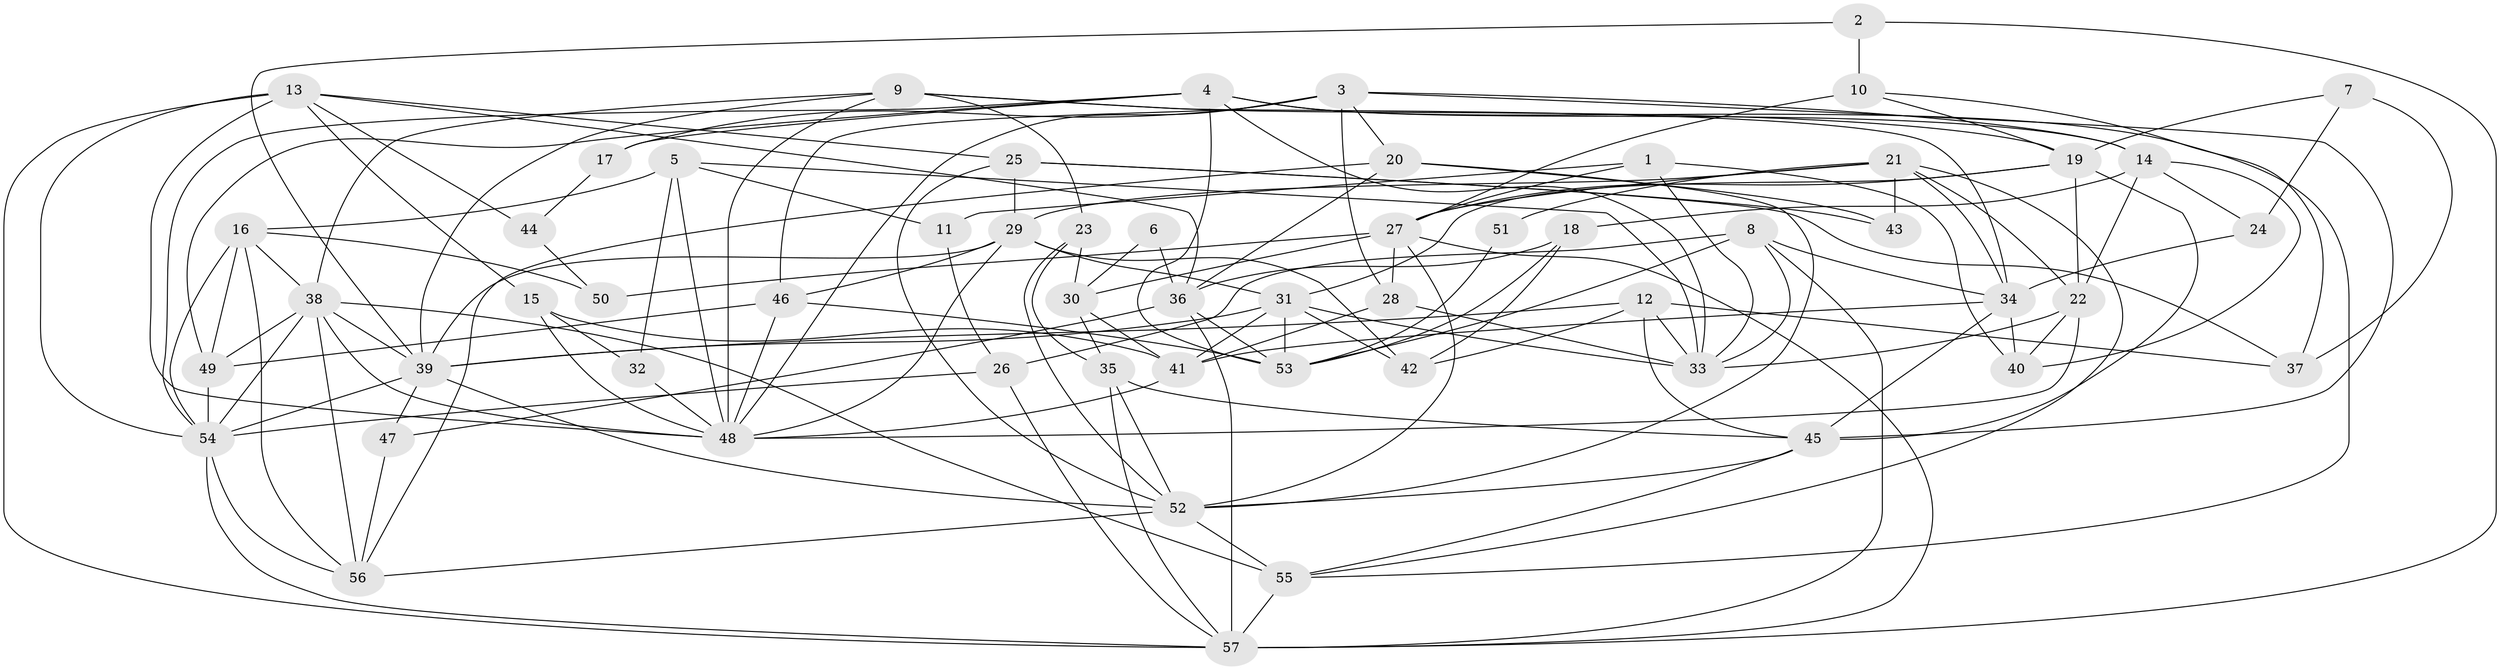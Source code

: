 // original degree distribution, {5: 0.21238938053097345, 4: 0.2743362831858407, 3: 0.25663716814159293, 2: 0.13274336283185842, 6: 0.09734513274336283, 8: 0.017699115044247787, 9: 0.008849557522123894}
// Generated by graph-tools (version 1.1) at 2025/01/03/09/25 03:01:58]
// undirected, 57 vertices, 155 edges
graph export_dot {
graph [start="1"]
  node [color=gray90,style=filled];
  1;
  2;
  3;
  4;
  5;
  6;
  7;
  8;
  9;
  10;
  11;
  12;
  13;
  14;
  15;
  16;
  17;
  18;
  19;
  20;
  21;
  22;
  23;
  24;
  25;
  26;
  27;
  28;
  29;
  30;
  31;
  32;
  33;
  34;
  35;
  36;
  37;
  38;
  39;
  40;
  41;
  42;
  43;
  44;
  45;
  46;
  47;
  48;
  49;
  50;
  51;
  52;
  53;
  54;
  55;
  56;
  57;
  1 -- 11 [weight=1.0];
  1 -- 27 [weight=1.0];
  1 -- 33 [weight=1.0];
  1 -- 40 [weight=1.0];
  2 -- 10 [weight=1.0];
  2 -- 39 [weight=1.0];
  2 -- 57 [weight=1.0];
  3 -- 14 [weight=1.0];
  3 -- 17 [weight=1.0];
  3 -- 20 [weight=1.0];
  3 -- 28 [weight=1.0];
  3 -- 45 [weight=1.0];
  3 -- 46 [weight=1.0];
  3 -- 48 [weight=1.0];
  4 -- 14 [weight=1.0];
  4 -- 17 [weight=1.0];
  4 -- 33 [weight=1.0];
  4 -- 49 [weight=1.0];
  4 -- 53 [weight=1.0];
  4 -- 54 [weight=1.0];
  4 -- 55 [weight=1.0];
  5 -- 11 [weight=1.0];
  5 -- 16 [weight=1.0];
  5 -- 32 [weight=1.0];
  5 -- 33 [weight=1.0];
  5 -- 48 [weight=1.0];
  6 -- 30 [weight=1.0];
  6 -- 36 [weight=1.0];
  7 -- 19 [weight=1.0];
  7 -- 24 [weight=1.0];
  7 -- 37 [weight=1.0];
  8 -- 26 [weight=1.0];
  8 -- 33 [weight=1.0];
  8 -- 34 [weight=1.0];
  8 -- 53 [weight=1.0];
  8 -- 57 [weight=1.0];
  9 -- 19 [weight=1.0];
  9 -- 23 [weight=1.0];
  9 -- 34 [weight=1.0];
  9 -- 38 [weight=1.0];
  9 -- 39 [weight=1.0];
  9 -- 48 [weight=1.0];
  10 -- 19 [weight=1.0];
  10 -- 27 [weight=2.0];
  10 -- 37 [weight=1.0];
  11 -- 26 [weight=1.0];
  12 -- 33 [weight=2.0];
  12 -- 37 [weight=1.0];
  12 -- 39 [weight=1.0];
  12 -- 42 [weight=1.0];
  12 -- 45 [weight=1.0];
  13 -- 15 [weight=1.0];
  13 -- 25 [weight=1.0];
  13 -- 36 [weight=1.0];
  13 -- 44 [weight=2.0];
  13 -- 48 [weight=1.0];
  13 -- 54 [weight=1.0];
  13 -- 57 [weight=1.0];
  14 -- 18 [weight=1.0];
  14 -- 22 [weight=1.0];
  14 -- 24 [weight=2.0];
  14 -- 40 [weight=1.0];
  15 -- 32 [weight=1.0];
  15 -- 41 [weight=1.0];
  15 -- 48 [weight=1.0];
  16 -- 38 [weight=1.0];
  16 -- 49 [weight=1.0];
  16 -- 50 [weight=1.0];
  16 -- 54 [weight=1.0];
  16 -- 56 [weight=1.0];
  17 -- 44 [weight=1.0];
  18 -- 36 [weight=1.0];
  18 -- 42 [weight=1.0];
  18 -- 53 [weight=1.0];
  19 -- 22 [weight=1.0];
  19 -- 27 [weight=1.0];
  19 -- 31 [weight=1.0];
  19 -- 45 [weight=1.0];
  20 -- 36 [weight=1.0];
  20 -- 43 [weight=1.0];
  20 -- 52 [weight=1.0];
  20 -- 56 [weight=1.0];
  21 -- 22 [weight=1.0];
  21 -- 27 [weight=1.0];
  21 -- 29 [weight=1.0];
  21 -- 34 [weight=1.0];
  21 -- 43 [weight=1.0];
  21 -- 51 [weight=1.0];
  21 -- 55 [weight=1.0];
  22 -- 33 [weight=1.0];
  22 -- 40 [weight=1.0];
  22 -- 48 [weight=1.0];
  23 -- 30 [weight=1.0];
  23 -- 35 [weight=1.0];
  23 -- 52 [weight=1.0];
  24 -- 34 [weight=1.0];
  25 -- 29 [weight=1.0];
  25 -- 37 [weight=1.0];
  25 -- 43 [weight=1.0];
  25 -- 52 [weight=1.0];
  26 -- 54 [weight=1.0];
  26 -- 57 [weight=1.0];
  27 -- 28 [weight=1.0];
  27 -- 30 [weight=1.0];
  27 -- 50 [weight=1.0];
  27 -- 52 [weight=1.0];
  27 -- 57 [weight=1.0];
  28 -- 33 [weight=1.0];
  28 -- 41 [weight=1.0];
  29 -- 31 [weight=1.0];
  29 -- 39 [weight=1.0];
  29 -- 42 [weight=1.0];
  29 -- 46 [weight=1.0];
  29 -- 48 [weight=1.0];
  30 -- 35 [weight=1.0];
  30 -- 41 [weight=1.0];
  31 -- 33 [weight=2.0];
  31 -- 39 [weight=2.0];
  31 -- 41 [weight=1.0];
  31 -- 42 [weight=1.0];
  31 -- 53 [weight=1.0];
  32 -- 48 [weight=1.0];
  34 -- 40 [weight=1.0];
  34 -- 41 [weight=1.0];
  34 -- 45 [weight=1.0];
  35 -- 45 [weight=1.0];
  35 -- 52 [weight=1.0];
  35 -- 57 [weight=1.0];
  36 -- 47 [weight=1.0];
  36 -- 53 [weight=2.0];
  36 -- 57 [weight=1.0];
  38 -- 39 [weight=1.0];
  38 -- 48 [weight=1.0];
  38 -- 49 [weight=1.0];
  38 -- 54 [weight=2.0];
  38 -- 55 [weight=1.0];
  38 -- 56 [weight=1.0];
  39 -- 47 [weight=1.0];
  39 -- 52 [weight=1.0];
  39 -- 54 [weight=1.0];
  41 -- 48 [weight=1.0];
  44 -- 50 [weight=1.0];
  45 -- 52 [weight=1.0];
  45 -- 55 [weight=1.0];
  46 -- 48 [weight=1.0];
  46 -- 49 [weight=1.0];
  46 -- 53 [weight=1.0];
  47 -- 56 [weight=1.0];
  49 -- 54 [weight=1.0];
  51 -- 53 [weight=1.0];
  52 -- 55 [weight=2.0];
  52 -- 56 [weight=1.0];
  54 -- 56 [weight=1.0];
  54 -- 57 [weight=1.0];
  55 -- 57 [weight=1.0];
}
